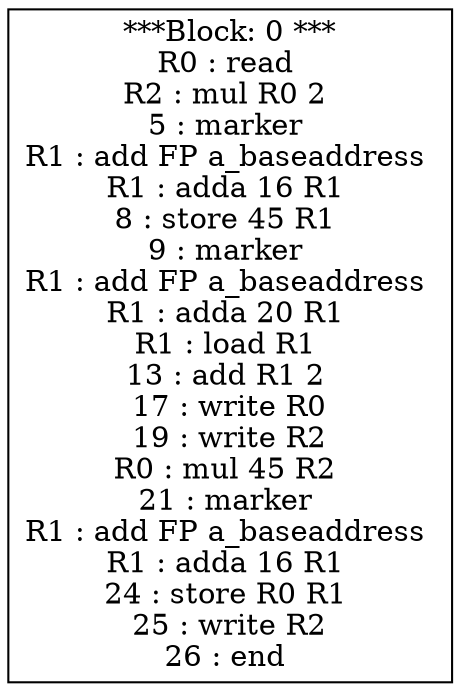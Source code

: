 digraph structs {
0 [shape=record,label="***Block: 0 ***\nR0 : read \nR2 : mul R0 2 \n5 : marker \nR1 : add FP a_baseaddress \nR1 : adda 16 R1 \n8 : store 45 R1 \n9 : marker \nR1 : add FP a_baseaddress \nR1 : adda 20 R1 \nR1 : load R1 \n13 : add R1 2 \n17 : write R0\n19 : write R2\nR0 : mul 45 R2 \n21 : marker \nR1 : add FP a_baseaddress \nR1 : adda 16 R1 \n24 : store R0 R1 \n25 : write R2\n26 : end \n"]

}
